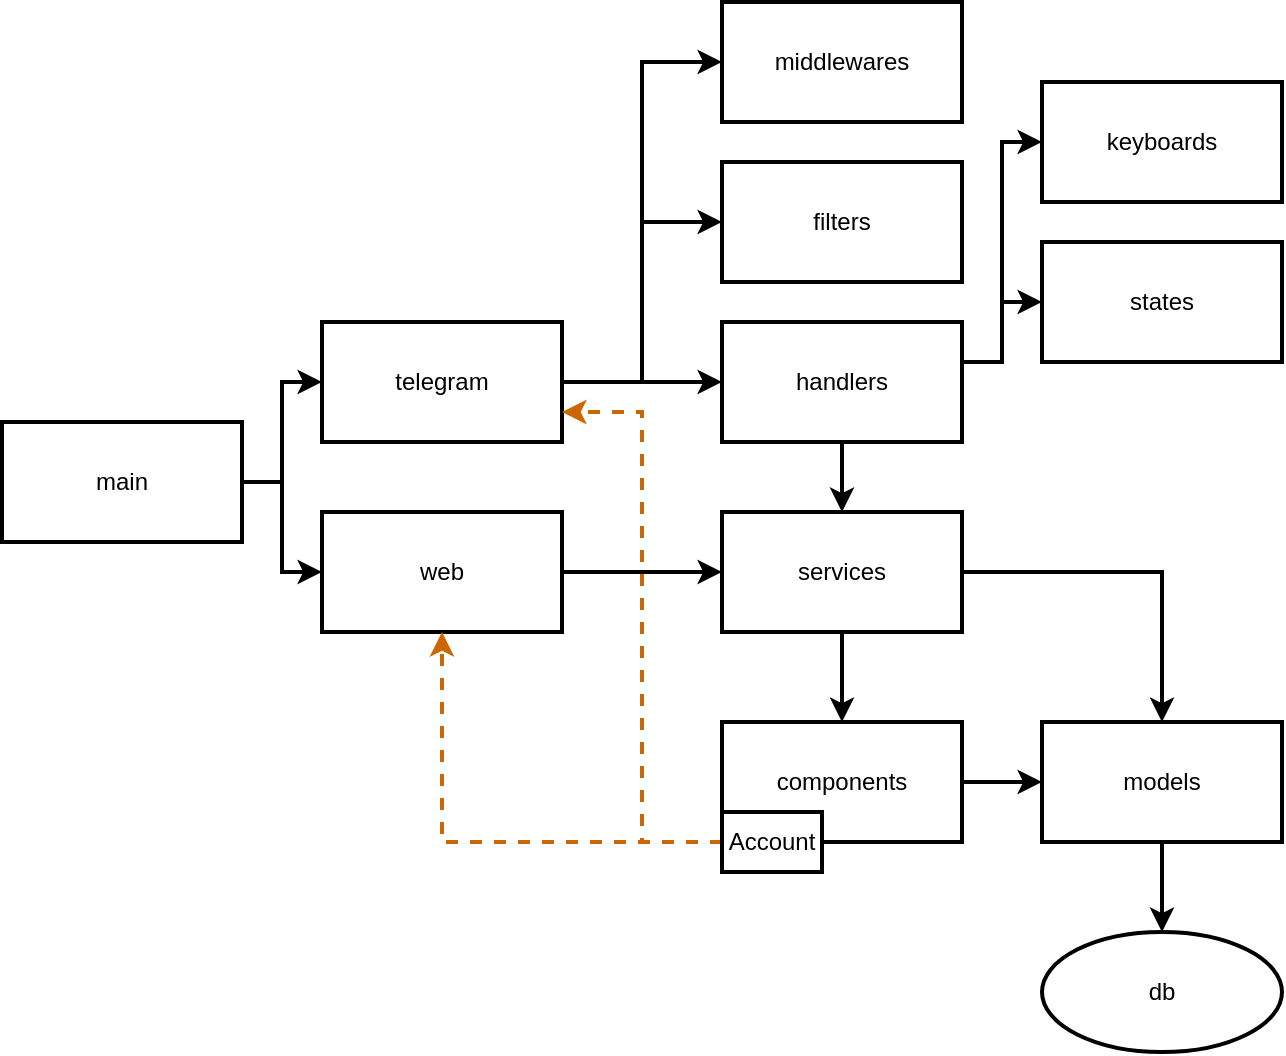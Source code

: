 <mxfile version="17.2.4" type="device"><diagram id="a-iAClXcz6cya3WWPO-J" name="Page-1"><mxGraphModel dx="1422" dy="762" grid="1" gridSize="10" guides="1" tooltips="1" connect="1" arrows="1" fold="1" page="1" pageScale="1" pageWidth="827" pageHeight="1169" math="0" shadow="0"><root><mxCell id="0"/><mxCell id="1" parent="0"/><mxCell id="_piAX2gFHT1Hvgwcuh3b-4" style="edgeStyle=orthogonalEdgeStyle;rounded=0;orthogonalLoop=1;jettySize=auto;html=1;strokeWidth=2;" parent="1" source="_piAX2gFHT1Hvgwcuh3b-1" target="_piAX2gFHT1Hvgwcuh3b-3" edge="1"><mxGeometry relative="1" as="geometry"/></mxCell><mxCell id="_piAX2gFHT1Hvgwcuh3b-5" style="edgeStyle=orthogonalEdgeStyle;rounded=0;orthogonalLoop=1;jettySize=auto;html=1;entryX=0;entryY=0.5;entryDx=0;entryDy=0;strokeWidth=2;" parent="1" source="_piAX2gFHT1Hvgwcuh3b-1" target="_piAX2gFHT1Hvgwcuh3b-2" edge="1"><mxGeometry relative="1" as="geometry"/></mxCell><mxCell id="_piAX2gFHT1Hvgwcuh3b-1" value="&lt;div&gt;main&lt;/div&gt;" style="whiteSpace=wrap;html=1;strokeWidth=2;" parent="1" vertex="1"><mxGeometry x="40" y="310" width="120" height="60" as="geometry"/></mxCell><mxCell id="_piAX2gFHT1Hvgwcuh3b-10" style="edgeStyle=orthogonalEdgeStyle;rounded=0;orthogonalLoop=1;jettySize=auto;html=1;entryX=0;entryY=0.5;entryDx=0;entryDy=0;strokeWidth=2;" parent="1" source="_piAX2gFHT1Hvgwcuh3b-2" target="_piAX2gFHT1Hvgwcuh3b-8" edge="1"><mxGeometry relative="1" as="geometry"/></mxCell><mxCell id="_piAX2gFHT1Hvgwcuh3b-11" style="edgeStyle=orthogonalEdgeStyle;rounded=0;orthogonalLoop=1;jettySize=auto;html=1;entryX=0;entryY=0.5;entryDx=0;entryDy=0;strokeWidth=2;" parent="1" source="_piAX2gFHT1Hvgwcuh3b-2" target="_piAX2gFHT1Hvgwcuh3b-9" edge="1"><mxGeometry relative="1" as="geometry"/></mxCell><mxCell id="_piAX2gFHT1Hvgwcuh3b-18" style="edgeStyle=orthogonalEdgeStyle;rounded=0;orthogonalLoop=1;jettySize=auto;html=1;strokeWidth=2;" parent="1" source="_piAX2gFHT1Hvgwcuh3b-2" target="_piAX2gFHT1Hvgwcuh3b-12" edge="1"><mxGeometry relative="1" as="geometry"/></mxCell><mxCell id="_piAX2gFHT1Hvgwcuh3b-2" value="&lt;div&gt;telegram&lt;/div&gt;" style="whiteSpace=wrap;html=1;strokeWidth=2;" parent="1" vertex="1"><mxGeometry x="200" y="260" width="120" height="60" as="geometry"/></mxCell><mxCell id="deHcfkIvEt1G2RSYAHDM-3" style="edgeStyle=orthogonalEdgeStyle;rounded=0;orthogonalLoop=1;jettySize=auto;html=1;entryX=0;entryY=0.5;entryDx=0;entryDy=0;strokeWidth=2;" edge="1" parent="1" source="_piAX2gFHT1Hvgwcuh3b-3" target="deHcfkIvEt1G2RSYAHDM-1"><mxGeometry relative="1" as="geometry"/></mxCell><mxCell id="_piAX2gFHT1Hvgwcuh3b-3" value="&lt;div&gt;web&lt;/div&gt;" style="whiteSpace=wrap;html=1;strokeWidth=2;" parent="1" vertex="1"><mxGeometry x="200" y="355" width="120" height="60" as="geometry"/></mxCell><mxCell id="_piAX2gFHT1Hvgwcuh3b-26" style="edgeStyle=orthogonalEdgeStyle;rounded=0;orthogonalLoop=1;jettySize=auto;html=1;strokeWidth=2;" parent="1" source="_piAX2gFHT1Hvgwcuh3b-6" target="_piAX2gFHT1Hvgwcuh3b-25" edge="1"><mxGeometry relative="1" as="geometry"/></mxCell><mxCell id="_piAX2gFHT1Hvgwcuh3b-6" value="&lt;div&gt;models&lt;/div&gt;" style="whiteSpace=wrap;html=1;strokeWidth=2;" parent="1" vertex="1"><mxGeometry x="560" y="460" width="120" height="60" as="geometry"/></mxCell><mxCell id="_piAX2gFHT1Hvgwcuh3b-8" value="&lt;div&gt;filters&lt;/div&gt;" style="whiteSpace=wrap;html=1;strokeWidth=2;" parent="1" vertex="1"><mxGeometry x="400" y="180" width="120" height="60" as="geometry"/></mxCell><mxCell id="_piAX2gFHT1Hvgwcuh3b-9" value="&lt;div&gt;middlewares&lt;/div&gt;" style="whiteSpace=wrap;html=1;strokeWidth=2;" parent="1" vertex="1"><mxGeometry x="400" y="100" width="120" height="60" as="geometry"/></mxCell><mxCell id="_piAX2gFHT1Hvgwcuh3b-19" style="edgeStyle=orthogonalEdgeStyle;rounded=0;orthogonalLoop=1;jettySize=auto;html=1;entryX=0;entryY=0.5;entryDx=0;entryDy=0;strokeWidth=2;" parent="1" source="_piAX2gFHT1Hvgwcuh3b-12" target="_piAX2gFHT1Hvgwcuh3b-15" edge="1"><mxGeometry relative="1" as="geometry"><Array as="points"><mxPoint x="540" y="280"/><mxPoint x="540" y="170"/></Array></mxGeometry></mxCell><mxCell id="_piAX2gFHT1Hvgwcuh3b-21" style="edgeStyle=orthogonalEdgeStyle;rounded=0;orthogonalLoop=1;jettySize=auto;html=1;strokeWidth=2;" parent="1" source="_piAX2gFHT1Hvgwcuh3b-12" target="_piAX2gFHT1Hvgwcuh3b-20" edge="1"><mxGeometry relative="1" as="geometry"><Array as="points"><mxPoint x="540" y="280"/><mxPoint x="540" y="250"/></Array></mxGeometry></mxCell><mxCell id="deHcfkIvEt1G2RSYAHDM-18" style="edgeStyle=orthogonalEdgeStyle;rounded=0;orthogonalLoop=1;jettySize=auto;html=1;entryX=0.5;entryY=0;entryDx=0;entryDy=0;strokeColor=#000000;strokeWidth=2;" edge="1" parent="1" source="_piAX2gFHT1Hvgwcuh3b-12" target="deHcfkIvEt1G2RSYAHDM-1"><mxGeometry relative="1" as="geometry"/></mxCell><mxCell id="_piAX2gFHT1Hvgwcuh3b-12" value="&lt;div&gt;handlers&lt;/div&gt;" style="whiteSpace=wrap;html=1;strokeWidth=2;" parent="1" vertex="1"><mxGeometry x="400" y="260" width="120" height="60" as="geometry"/></mxCell><mxCell id="_piAX2gFHT1Hvgwcuh3b-15" value="&lt;div&gt;keyboards&lt;/div&gt;" style="whiteSpace=wrap;html=1;strokeWidth=2;" parent="1" vertex="1"><mxGeometry x="560" y="140" width="120" height="60" as="geometry"/></mxCell><mxCell id="_piAX2gFHT1Hvgwcuh3b-20" value="&lt;div&gt;states&lt;/div&gt;" style="whiteSpace=wrap;html=1;strokeWidth=2;" parent="1" vertex="1"><mxGeometry x="560" y="220" width="120" height="60" as="geometry"/></mxCell><mxCell id="_piAX2gFHT1Hvgwcuh3b-25" value="db" style="ellipse;whiteSpace=wrap;html=1;strokeWidth=2;" parent="1" vertex="1"><mxGeometry x="560" y="565" width="120" height="60" as="geometry"/></mxCell><mxCell id="deHcfkIvEt1G2RSYAHDM-6" style="edgeStyle=orthogonalEdgeStyle;rounded=0;orthogonalLoop=1;jettySize=auto;html=1;entryX=0.5;entryY=0;entryDx=0;entryDy=0;strokeWidth=2;" edge="1" parent="1" source="deHcfkIvEt1G2RSYAHDM-1" target="deHcfkIvEt1G2RSYAHDM-5"><mxGeometry relative="1" as="geometry"><Array as="points"/></mxGeometry></mxCell><mxCell id="deHcfkIvEt1G2RSYAHDM-17" style="edgeStyle=orthogonalEdgeStyle;rounded=0;orthogonalLoop=1;jettySize=auto;html=1;entryX=0.5;entryY=0;entryDx=0;entryDy=0;strokeColor=#000000;strokeWidth=2;" edge="1" parent="1" source="deHcfkIvEt1G2RSYAHDM-1" target="_piAX2gFHT1Hvgwcuh3b-6"><mxGeometry relative="1" as="geometry"/></mxCell><mxCell id="deHcfkIvEt1G2RSYAHDM-1" value="&lt;div&gt;services&lt;/div&gt;" style="whiteSpace=wrap;html=1;strokeWidth=2;" vertex="1" parent="1"><mxGeometry x="400" y="355" width="120" height="60" as="geometry"/></mxCell><mxCell id="deHcfkIvEt1G2RSYAHDM-7" style="edgeStyle=orthogonalEdgeStyle;rounded=0;orthogonalLoop=1;jettySize=auto;html=1;strokeWidth=2;" edge="1" parent="1" source="deHcfkIvEt1G2RSYAHDM-5" target="_piAX2gFHT1Hvgwcuh3b-6"><mxGeometry relative="1" as="geometry"/></mxCell><mxCell id="deHcfkIvEt1G2RSYAHDM-5" value="&lt;div&gt;components&lt;/div&gt;" style="whiteSpace=wrap;html=1;strokeWidth=2;" vertex="1" parent="1"><mxGeometry x="400" y="460" width="120" height="60" as="geometry"/></mxCell><mxCell id="deHcfkIvEt1G2RSYAHDM-14" style="edgeStyle=orthogonalEdgeStyle;rounded=0;orthogonalLoop=1;jettySize=auto;html=1;entryX=0.5;entryY=1;entryDx=0;entryDy=0;dashed=1;strokeColor=#CC6600;strokeWidth=2;" edge="1" parent="1" source="deHcfkIvEt1G2RSYAHDM-12" target="_piAX2gFHT1Hvgwcuh3b-3"><mxGeometry relative="1" as="geometry"/></mxCell><mxCell id="deHcfkIvEt1G2RSYAHDM-15" style="edgeStyle=orthogonalEdgeStyle;rounded=0;orthogonalLoop=1;jettySize=auto;html=1;entryX=1;entryY=0.75;entryDx=0;entryDy=0;dashed=1;strokeColor=#CC6600;strokeWidth=2;" edge="1" parent="1" source="deHcfkIvEt1G2RSYAHDM-12" target="_piAX2gFHT1Hvgwcuh3b-2"><mxGeometry relative="1" as="geometry"/></mxCell><mxCell id="deHcfkIvEt1G2RSYAHDM-12" value="Account" style="whiteSpace=wrap;html=1;strokeWidth=2;" vertex="1" parent="1"><mxGeometry x="400" y="505" width="50" height="30" as="geometry"/></mxCell></root></mxGraphModel></diagram></mxfile>